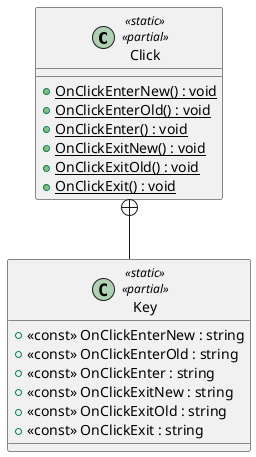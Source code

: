 @startuml
class Click <<static>> <<partial>> {
}
class Click <<static>> <<partial>> {
    + {static} OnClickEnterNew() : void
    + {static} OnClickEnterOld() : void
    + {static} OnClickEnter() : void
    + {static} OnClickExitNew() : void
    + {static} OnClickExitOld() : void
    + {static} OnClickExit() : void
}
class Key <<static>> <<partial>> {
    + <<const>> OnClickEnterNew : string
    + <<const>> OnClickEnterOld : string
    + <<const>> OnClickEnter : string
    + <<const>> OnClickExitNew : string
    + <<const>> OnClickExitOld : string
    + <<const>> OnClickExit : string
}
Click +-- Key
@enduml
